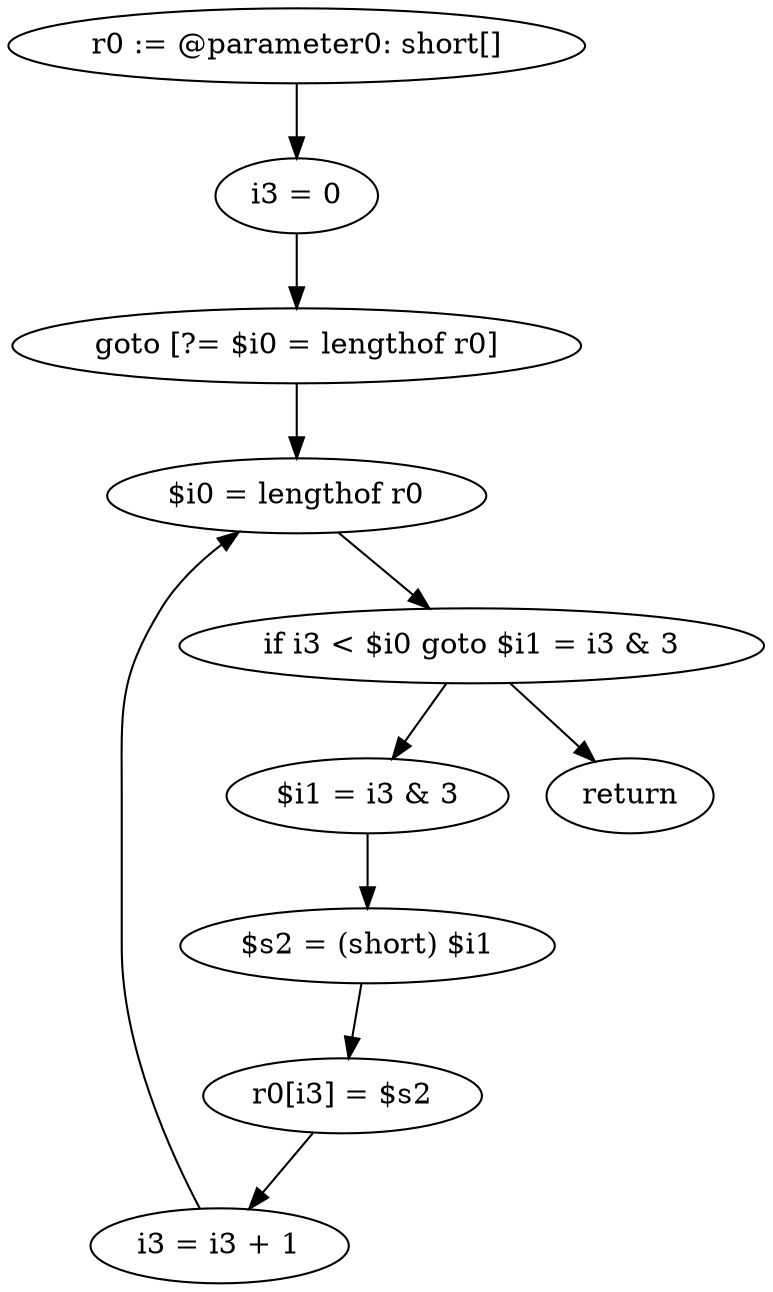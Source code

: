 digraph "unitGraph" {
    "r0 := @parameter0: short[]"
    "i3 = 0"
    "goto [?= $i0 = lengthof r0]"
    "$i1 = i3 & 3"
    "$s2 = (short) $i1"
    "r0[i3] = $s2"
    "i3 = i3 + 1"
    "$i0 = lengthof r0"
    "if i3 < $i0 goto $i1 = i3 & 3"
    "return"
    "r0 := @parameter0: short[]"->"i3 = 0";
    "i3 = 0"->"goto [?= $i0 = lengthof r0]";
    "goto [?= $i0 = lengthof r0]"->"$i0 = lengthof r0";
    "$i1 = i3 & 3"->"$s2 = (short) $i1";
    "$s2 = (short) $i1"->"r0[i3] = $s2";
    "r0[i3] = $s2"->"i3 = i3 + 1";
    "i3 = i3 + 1"->"$i0 = lengthof r0";
    "$i0 = lengthof r0"->"if i3 < $i0 goto $i1 = i3 & 3";
    "if i3 < $i0 goto $i1 = i3 & 3"->"return";
    "if i3 < $i0 goto $i1 = i3 & 3"->"$i1 = i3 & 3";
}
